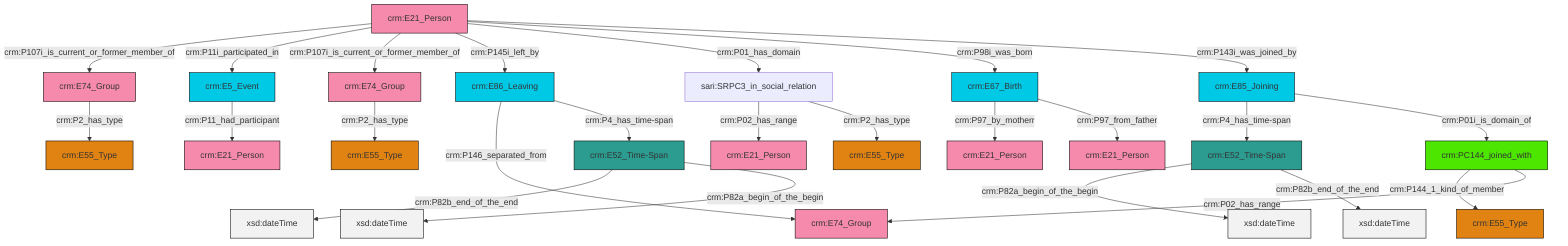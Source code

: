 graph TD
classDef Literal fill:#f2f2f2,stroke:#000000;
classDef CRM_Entity fill:#FFFFFF,stroke:#000000;
classDef Temporal_Entity fill:#00C9E6, stroke:#000000;
classDef Type fill:#E18312, stroke:#000000;
classDef Time-Span fill:#2C9C91, stroke:#000000;
classDef Appellation fill:#FFEB7F, stroke:#000000;
classDef Place fill:#008836, stroke:#000000;
classDef Persistent_Item fill:#B266B2, stroke:#000000;
classDef Conceptual_Object fill:#FFD700, stroke:#000000;
classDef Physical_Thing fill:#D2B48C, stroke:#000000;
classDef Actor fill:#f58aad, stroke:#000000;
classDef PC_Classes fill:#4ce600, stroke:#000000;
classDef Multi fill:#cccccc,stroke:#000000;

6["crm:E52_Time-Span"]:::Time-Span -->|crm:P82b_end_of_the_end| 7[xsd:dateTime]:::Literal
8["crm:E67_Birth"]:::Temporal_Entity -->|crm:P97_by_motherr| 4["crm:E21_Person"]:::Actor
11["crm:E85_Joining"]:::Temporal_Entity -->|crm:P4_has_time-span| 0["crm:E52_Time-Span"]:::Time-Span
14["crm:E21_Person"]:::Actor -->|crm:P107i_is_current_or_former_member_of| 15["crm:E74_Group"]:::Actor
16["crm:PC144_joined_with"]:::PC_Classes -->|crm:P144_1_kind_of_member| 17["crm:E55_Type"]:::Type
11["crm:E85_Joining"]:::Temporal_Entity -->|crm:P01i_is_domain_of| 16["crm:PC144_joined_with"]:::PC_Classes
21["sari:SRPC3_in_social_relation"]:::Default -->|crm:P02_has_range| 22["crm:E21_Person"]:::Actor
14["crm:E21_Person"]:::Actor -->|crm:P11i_participated_in| 19["crm:E5_Event"]:::Temporal_Entity
14["crm:E21_Person"]:::Actor -->|crm:P107i_is_current_or_former_member_of| 30["crm:E74_Group"]:::Actor
21["sari:SRPC3_in_social_relation"]:::Default -->|crm:P2_has_type| 25["crm:E55_Type"]:::Type
16["crm:PC144_joined_with"]:::PC_Classes -->|crm:P02_has_range| 2["crm:E74_Group"]:::Actor
19["crm:E5_Event"]:::Temporal_Entity -->|crm:P11_had_participant| 12["crm:E21_Person"]:::Actor
14["crm:E21_Person"]:::Actor -->|crm:P145i_left_by| 31["crm:E86_Leaving"]:::Temporal_Entity
6["crm:E52_Time-Span"]:::Time-Span -->|crm:P82a_begin_of_the_begin| 35[xsd:dateTime]:::Literal
31["crm:E86_Leaving"]:::Temporal_Entity -->|crm:P146_separated_from| 2["crm:E74_Group"]:::Actor
14["crm:E21_Person"]:::Actor -->|crm:P01_has_domain| 21["sari:SRPC3_in_social_relation"]:::Default
31["crm:E86_Leaving"]:::Temporal_Entity -->|crm:P4_has_time-span| 6["crm:E52_Time-Span"]:::Time-Span
0["crm:E52_Time-Span"]:::Time-Span -->|crm:P82a_begin_of_the_begin| 40[xsd:dateTime]:::Literal
15["crm:E74_Group"]:::Actor -->|crm:P2_has_type| 36["crm:E55_Type"]:::Type
30["crm:E74_Group"]:::Actor -->|crm:P2_has_type| 9["crm:E55_Type"]:::Type
14["crm:E21_Person"]:::Actor -->|crm:P98i_was_born| 8["crm:E67_Birth"]:::Temporal_Entity
14["crm:E21_Person"]:::Actor -->|crm:P143i_was_joined_by| 11["crm:E85_Joining"]:::Temporal_Entity
8["crm:E67_Birth"]:::Temporal_Entity -->|crm:P97_from_father| 27["crm:E21_Person"]:::Actor
0["crm:E52_Time-Span"]:::Time-Span -->|crm:P82b_end_of_the_end| 44[xsd:dateTime]:::Literal